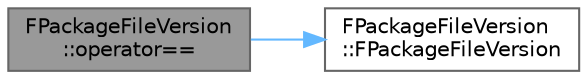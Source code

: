 digraph "FPackageFileVersion::operator=="
{
 // INTERACTIVE_SVG=YES
 // LATEX_PDF_SIZE
  bgcolor="transparent";
  edge [fontname=Helvetica,fontsize=10,labelfontname=Helvetica,labelfontsize=10];
  node [fontname=Helvetica,fontsize=10,shape=box,height=0.2,width=0.4];
  rankdir="LR";
  Node1 [id="Node000001",label="FPackageFileVersion\l::operator==",height=0.2,width=0.4,color="gray40", fillcolor="grey60", style="filled", fontcolor="black",tooltip="FPackageFileVersion comparisons."];
  Node1 -> Node2 [id="edge1_Node000001_Node000002",color="steelblue1",style="solid",tooltip=" "];
  Node2 [id="Node000002",label="FPackageFileVersion\l::FPackageFileVersion",height=0.2,width=0.4,color="grey40", fillcolor="white", style="filled",URL="$d5/d4d/structFPackageFileVersion.html#a4558c4bda5350b64b2a9ab29ea4b855b",tooltip=" "];
}
